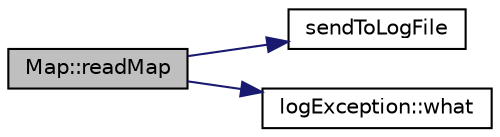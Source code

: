 digraph "Map::readMap"
{
 // LATEX_PDF_SIZE
  edge [fontname="Helvetica",fontsize="10",labelfontname="Helvetica",labelfontsize="10"];
  node [fontname="Helvetica",fontsize="10",shape=record];
  rankdir="LR";
  Node1 [label="Map::readMap",height=0.2,width=0.4,color="black", fillcolor="grey75", style="filled", fontcolor="black",tooltip=" "];
  Node1 -> Node2 [color="midnightblue",fontsize="10",style="solid",fontname="Helvetica"];
  Node2 [label="sendToLogFile",height=0.2,width=0.4,color="black", fillcolor="white", style="filled",URL="$logFile_8cpp.html#a4646ee780db7319bd0615817febd557c",tooltip=" "];
  Node1 -> Node3 [color="midnightblue",fontsize="10",style="solid",fontname="Helvetica"];
  Node3 [label="logException::what",height=0.2,width=0.4,color="black", fillcolor="white", style="filled",URL="$classlogException.html#ae39c5653d4ea6c93444e3ac290878ad5",tooltip=" "];
}
